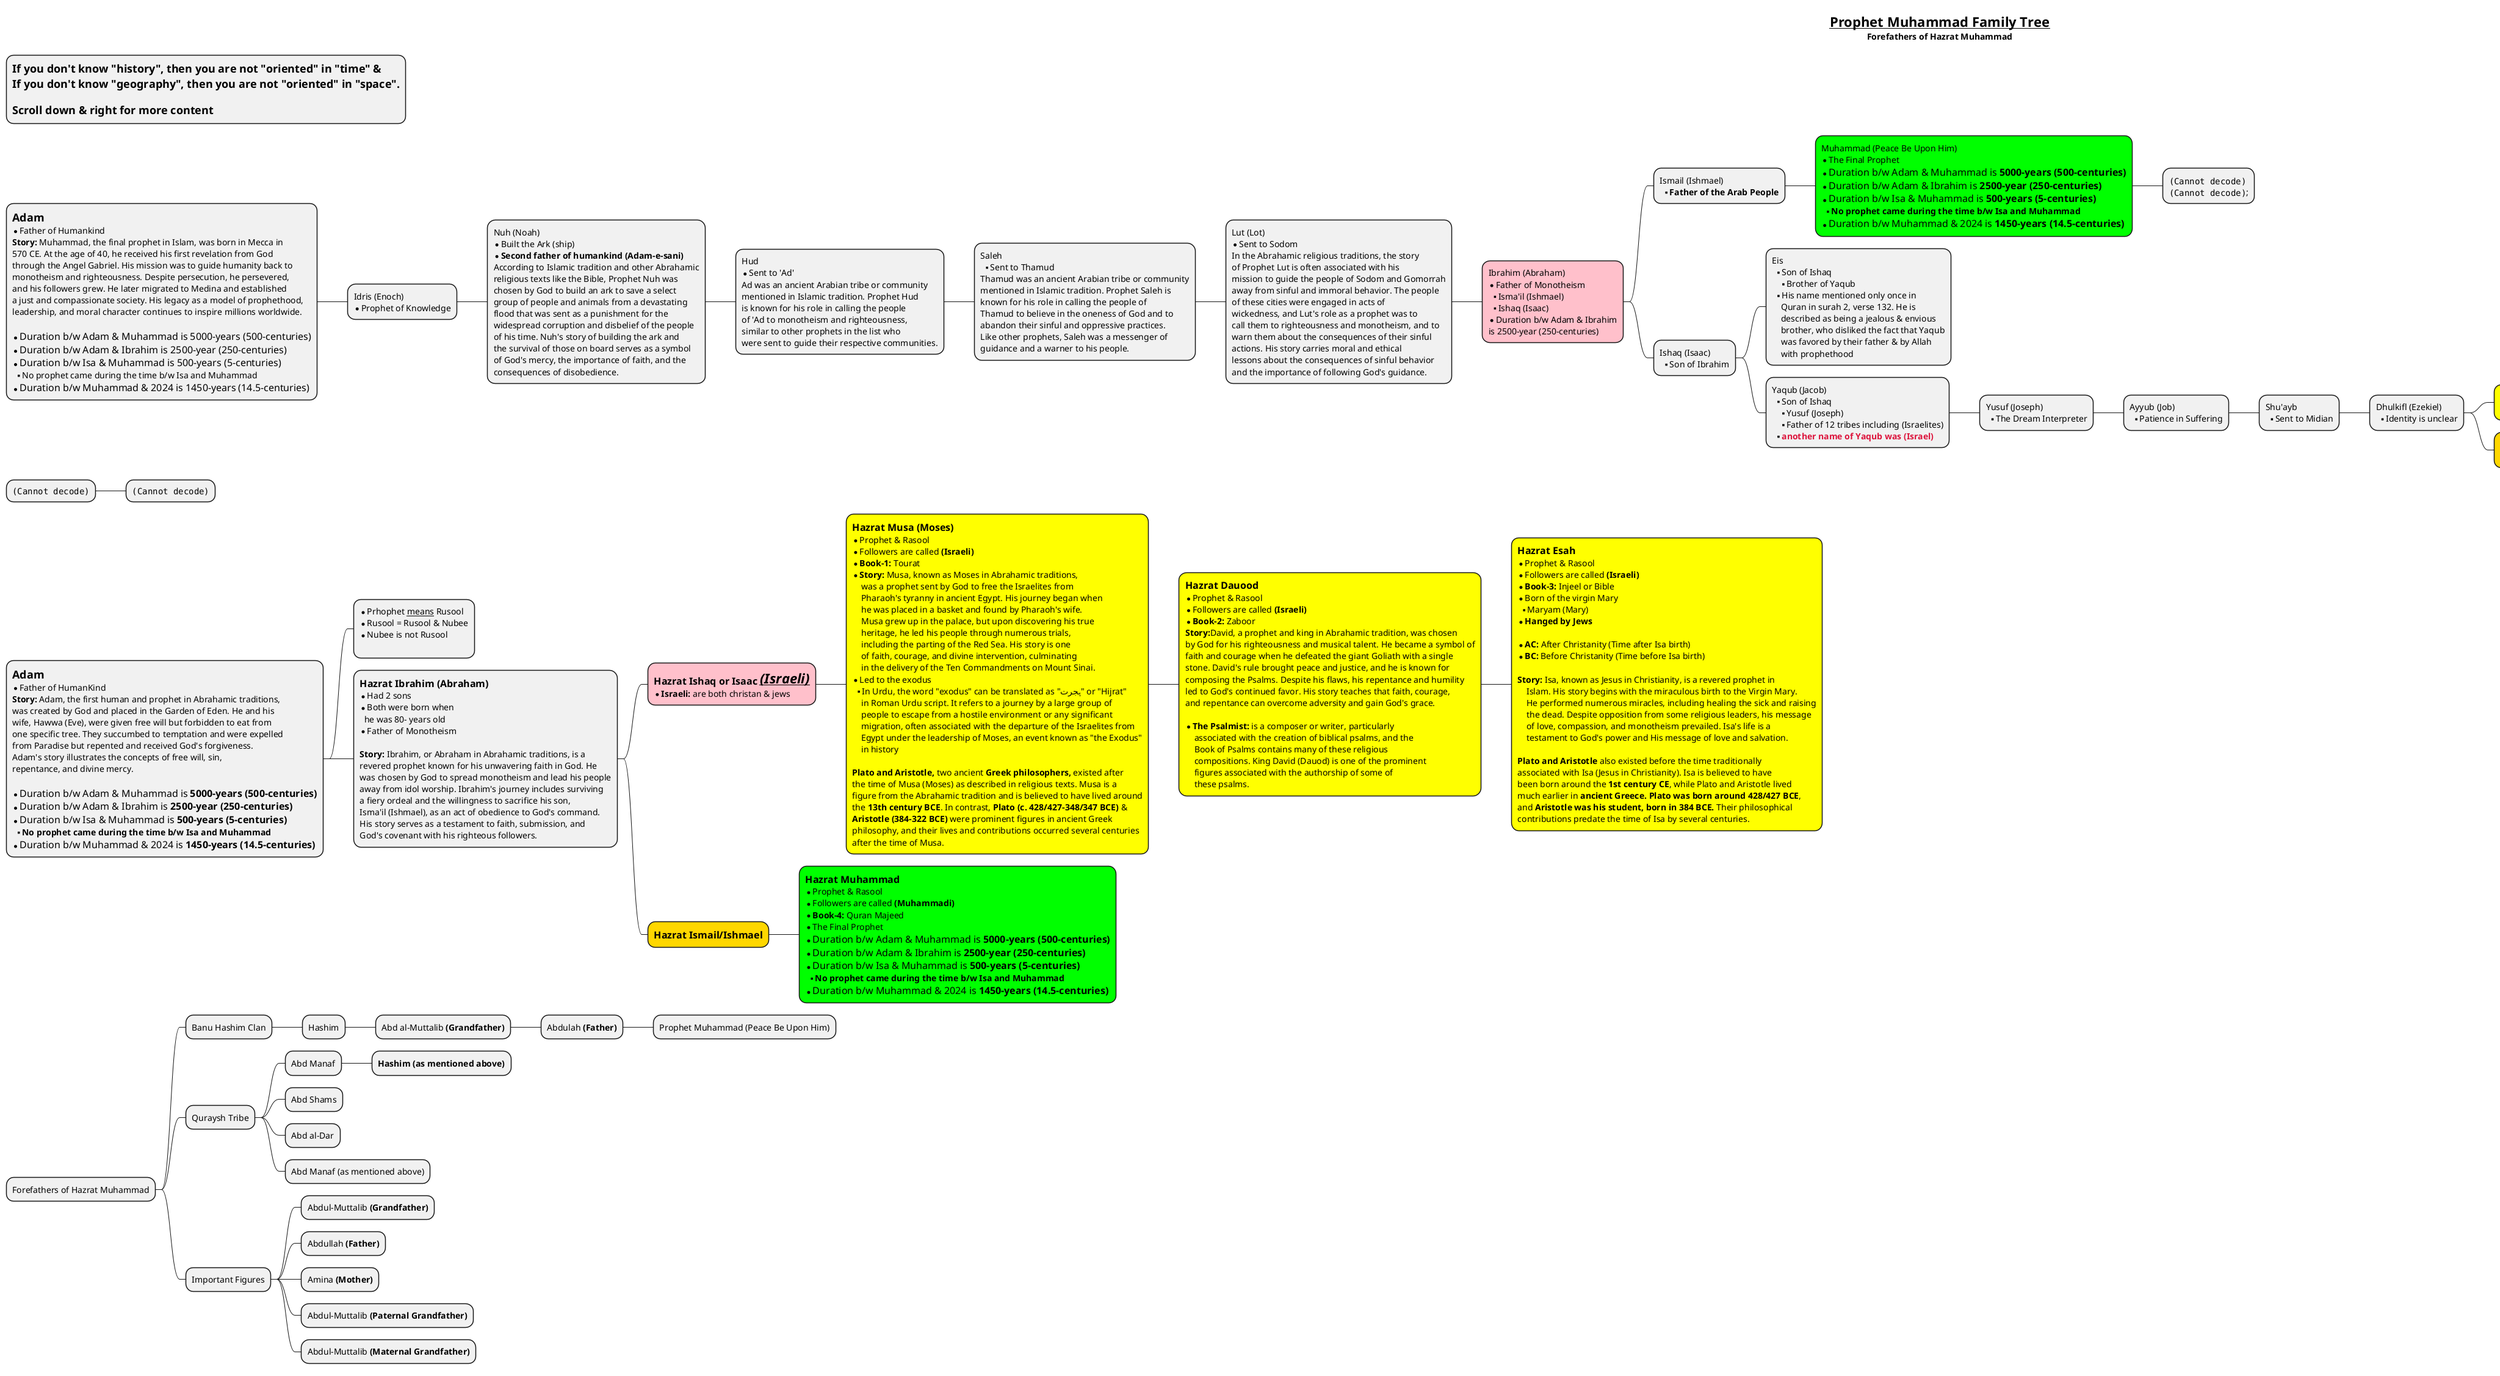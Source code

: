 @startmindmap
'!theme hacker

title = __Prophet Muhammad Family Tree__\nForefathers of Hazrat Muhammad

* =If you don't know "history", then you are not "oriented" in "time" & \n=If you don't know "geography", then you are not "oriented" in "space".\n\n= Scroll down & right for more content

*:=Adam
* Father of Humankind
**Story:** Muhammad, the final prophet in Islam, was born in Mecca in
570 CE. At the age of 40, he received his first revelation from God
through the Angel Gabriel. His mission was to guide humanity back to
monotheism and righteousness. Despite persecution, he persevered,
and his followers grew. He later migrated to Medina and established
a just and compassionate society. His legacy as a model of prophethood,
leadership, and moral character continues to inspire millions worldwide.

* <size:16>Duration b/w Adam & Muhammad is 5000-years (500-centuries)
* <size:16>Duration b/w Adam & Ibrahim is 2500-year (250-centuries)
* <size:16>Duration b/w Isa & Muhammad is 500-years (5-centuries)
** No prophet came during the time b/w Isa and Muhammad
* <size:16>Duration b/w Muhammad & 2024 is 1450-years (14.5-centuries);

** Idris (Enoch)\n* Prophet of Knowledge

***:Nuh (Noah)
* Built the Ark (ship)
* **Second father of humankind (Adam-e-sani)**
According to Islamic tradition and other Abrahamic
religious texts like the Bible, Prophet Nuh was
chosen by God to build an ark to save a select
group of people and animals from a devastating
flood that was sent as a punishment for the
widespread corruption and disbelief of the people
of his time. Nuh's story of building the ark and
the survival of those on board serves as a symbol
of God's mercy, the importance of faith, and the
consequences of disobedience.;

****:Hud
* Sent to 'Ad'
Ad was an ancient Arabian tribe or community
mentioned in Islamic tradition. Prophet Hud
is known for his role in calling the people
of 'Ad to monotheism and righteousness,
similar to other prophets in the list who
were sent to guide their respective communities.;

*****:Saleh
** Sent to Thamud
Thamud was an ancient Arabian tribe or community
mentioned in Islamic tradition. Prophet Saleh is
known for his role in calling the people of
Thamud to believe in the oneness of God and to
abandon their sinful and oppressive practices.
Like other prophets, Saleh was a messenger of
guidance and a warner to his people.;

******:Lut (Lot)
* Sent to Sodom
In the Abrahamic religious traditions, the story
of Prophet Lut is often associated with his
mission to guide the people of Sodom and Gomorrah
away from sinful and immoral behavior. The people
of these cities were engaged in acts of
wickedness, and Lut's role as a prophet was to
call them to righteousness and monotheism, and to
warn them about the consequences of their sinful
actions. His story carries moral and ethical
lessons about the consequences of sinful behavior
and the importance of following God's guidance.;

*******[#pink]:Ibrahim (Abraham)
* Father of Monotheism
** Isma'il (Ishmael)
** Ishaq (Isaac)
* Duration b/w Adam & Ibrahim
is 2500-year (250-centuries);

********:Ismail (Ishmael)
** **Father of the Arab People**;

*********[#lime]:Muhammad (Peace Be Upon Him)
* The Final Prophet
* <size:16>Duration b/w Adam & Muhammad is **5000-years (500-centuries)**
* <size:16>Duration b/w Adam & Ibrahim is **2500-year (250-centuries)**
* <size:16>Duration b/w Isa & Muhammad is **500-years (5-centuries)**
** **No prophet came during the time b/w Isa and Muhammad**
* <size:16>Duration b/w Muhammad & 2024 is **1450-years (14.5-centuries)**;
********** <img:images/img_6.png> \n<img:images/img_9.png>;

********:Ishaq (Isaac)
** Son of Ibrahim;

*********:Eis
** Son of Ishaq
*** Brother of Yaqub
** His name mentioned only once in
    Quran in surah 2, verse 132. He is
    described as being a jealous & envious
    brother, who disliked the fact that Yaqub
    was favored by their father & by Allah
    with prophethood;

*********:Yaqub (Jacob)
** Son of Ishaq
*** Yusuf (Joseph)
*** Father of 12 tribes including (Israelites)
** <color:crimson>**another name of Yaqub was (Israel)**;

**********:Yusuf (Joseph)
** The Dream Interpreter;

***********:Ayyub (Job)
** Patience in Suffering;

************:Shu'ayb
** Sent to Midian;

*************:Dhulkifl (Ezekiel)
** Identity is unclear;

**************[#yellow]:Musa (Moses)
** Led the Exodus;

***************[#yellow]:Dawud (David)
** The Psalmist
*** Sulayman (Solomon);

****************:Sulayman (Solomon)
** Wise and Powerful;

*****************:Ayyub (Job)
** Patience in Suffering;

******************:Yunus (Jonah)
** Swallowed by a Whale;

*******************[#gold]:Zakariya (Zechariah)
** Father of Yahya (John the Baptist);

********************[#gold]:Yahya (John the Baptist)
** **Announced the Coming of Isa**;

*********************[#yellow]:**Isa (Jesus)**
** Born of the Virgin Mary
*** Maryam (Mary);

********************** =In Year 1922\n<img:images/img.png>
*********************** =In year 2024\n<img:images/img_1.png>;
*********************** =In year 2024\n<img:images/img_5.png>;

**************[#gold]:Harun (Aaron)
** Brother of **Musa**;



* <img:images/img_2.png>
** <img:images/img_3.png>



*:=Adam
* Father of HumanKind
**Story:** Adam, the first human and prophet in Abrahamic traditions,
was created by God and placed in the Garden of Eden. He and his
wife, Hawwa (Eve), were given free will but forbidden to eat from
one specific tree. They succumbed to temptation and were expelled
from Paradise but repented and received God's forgiveness.
Adam's story illustrates the concepts of free will, sin,
repentance, and divine mercy.

* <size:16>Duration b/w Adam & Muhammad is **5000-years (500-centuries)**
* <size:16>Duration b/w Adam & Ibrahim is **2500-year (250-centuries)**
* <size:16>Duration b/w Isa & Muhammad is **500-years (5-centuries)**
** **No prophet came during the time b/w Isa and Muhammad**
* <size:16>Duration b/w Muhammad & 2024 is **1450-years (14.5-centuries)**;

**:* Prhophet __means__ Rusool
* Rusool = Rusool & Nubee
* Nubee is not Rusool
;


**:==Hazrat Ibrahim (Abraham)
* Had 2 sons
* Both were born when
  he was 80- years old
* Father of Monotheism

**Story:** Ibrahim, or Abraham in Abrahamic traditions, is a
revered prophet known for his unwavering faith in God. He
was chosen by God to spread monotheism and lead his people
away from idol worship. Ibrahim's journey includes surviving
a fiery ordeal and the willingness to sacrifice his son,
Isma'il (Ishmael), as an act of obedience to God's command.
His story serves as a testament to faith, submission, and
God's covenant with his righteous followers.;

***[#pink]:==Hazrat Ishaq or Isaac //**__(Israeli)__**//
* **Israeli:** are both christan & jews;
****[#yellow]:==Hazrat Musa (Moses)
* Prophet & Rasool
* Followers are called **(Israeli)**
* **Book-1:** Tourat
* **Story:** Musa, known as Moses in Abrahamic traditions,
    was a prophet sent by God to free the Israelites from
    Pharaoh's tyranny in ancient Egypt. His journey began when
    he was placed in a basket and found by Pharaoh's wife.
    Musa grew up in the palace, but upon discovering his true
    heritage, he led his people through numerous trials,
    including the parting of the Red Sea. His story is one
    of faith, courage, and divine intervention, culminating
    in the delivery of the Ten Commandments on Mount Sinai.
* Led to the exodus
** In Urdu, the word "exodus" can be translated as "ہجرت" or "Hijrat"
    in Roman Urdu script. It refers to a journey by a large group of
    people to escape from a hostile environment or any significant
    migration, often associated with the departure of the Israelites from
    Egypt under the leadership of Moses, an event known as "the Exodus"
    in history

**Plato and Aristotle,** two ancient **Greek philosophers,** existed after
the time of Musa (Moses) as described in religious texts. Musa is a
figure from the Abrahamic tradition and is believed to have lived around
the **13th century BCE**. In contrast, **Plato (c. 428/427–348/347 BCE)** &
**Aristotle (384–322 BCE)** were prominent figures in ancient Greek
philosophy, and their lives and contributions occurred several centuries
after the time of Musa.;

*****[#yellow]:==Hazrat Dauood
* Prophet & Rasool
* Followers are called **(Israeli)**
* **Book-2:** Zaboor
**Story:**David, a prophet and king in Abrahamic tradition, was chosen
by God for his righteousness and musical talent. He became a symbol of
faith and courage when he defeated the giant Goliath with a single
stone. David's rule brought peace and justice, and he is known for
composing the Psalms. Despite his flaws, his repentance and humility
led to God's continued favor. His story teaches that faith, courage,
and repentance can overcome adversity and gain God's grace.

* **The Psalmist:** is a composer or writer, particularly
    associated with the creation of biblical psalms, and the
    Book of Psalms contains many of these religious
    compositions. King David (Dauod) is one of the prominent
    figures associated with the authorship of some of
    these psalms.;

******[#yellow]:==Hazrat Esah
* Prophet & Rasool
* Followers are called **(Israeli)**
* **Book-3:** Injeel or Bible
* Born of the virgin Mary
** Maryam (Mary)
* **Hanged by Jews**

* **AC:** After Christanity (Time after Isa birth)
* **BC:** Before Christanity (Time before Isa birth)

**Story:** Isa, known as Jesus in Christianity, is a revered prophet in
    Islam. His story begins with the miraculous birth to the Virgin Mary.
    He performed numerous miracles, including healing the sick and raising
    the dead. Despite opposition from some religious leaders, his message
    of love, compassion, and monotheism prevailed. Isa's life is a
    testament to God's power and His message of love and salvation.

**Plato and Aristotle** also existed before the time traditionally
associated with Isa (Jesus in Christianity). Isa is believed to have
been born around the **1st century CE**, while Plato and Aristotle lived
much earlier in **ancient Greece.** **Plato was born around 428/427 BCE**,
and **Aristotle was his student, born in 384 BCE.** Their philosophical
contributions predate the time of Isa by several centuries.;


***[#gold] ==Hazrat Ismail/Ishmael
****[#lime]:==Hazrat Muhammad
* Prophet & Rasool
* Followers are called **(Muhammadi)**
* **Book-4:** Quran Majeed
* The Final Prophet
* <size:16>Duration b/w Adam & Muhammad is **5000-years (500-centuries)**
* <size:16>Duration b/w Adam & Ibrahim is **2500-year (250-centuries)**
* <size:16>Duration b/w Isa & Muhammad is **500-years (5-centuries)**
** **No prophet came during the time b/w Isa and Muhammad**
* <size:16>Duration b/w Muhammad & 2024 is **1450-years (14.5-centuries)**;




* Forefathers of Hazrat Muhammad
** Banu Hashim Clan
*** Hashim
**** Abd al-Muttalib **(Grandfather)**
***** Abdulah **(Father)**
****** Prophet Muhammad (Peace Be Upon Him)

** Quraysh Tribe
*** Abd Manaf
**** **Hashim (as mentioned above)**
*** Abd Shams
*** Abd al-Dar
*** Abd Manaf (as mentioned above)

** Important Figures
*** Abdul-Muttalib **(Grandfather)**
*** Abdullah **(Father)**
*** Amina **(Mother)**
*** Abdul-Muttalib **(Paternal Grandfather)**
*** Abdul-Muttalib **(Maternal Grandfather)**


@endmindmap



@endmindmap
